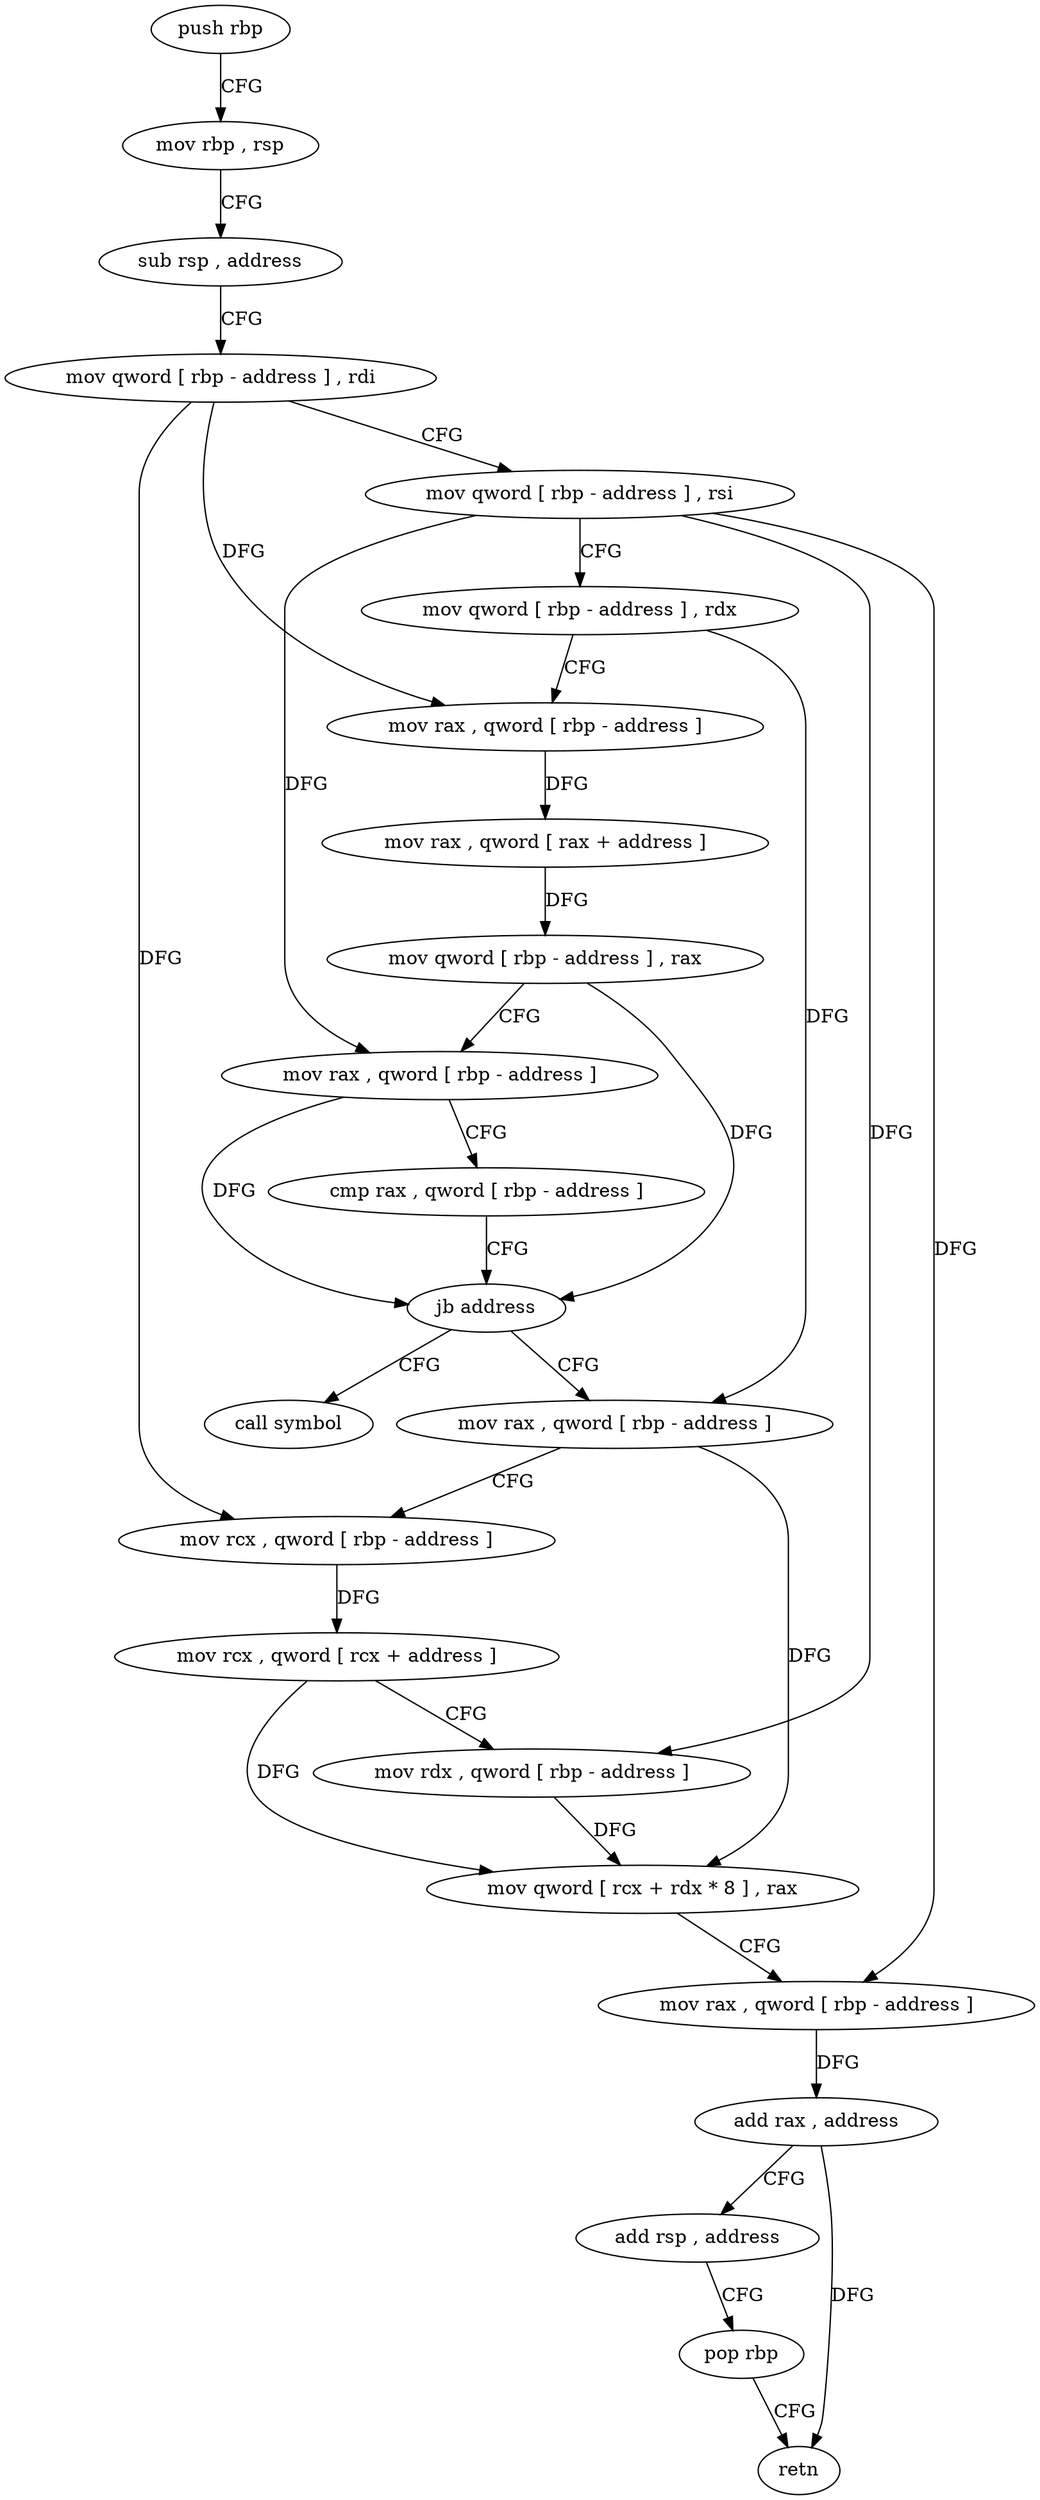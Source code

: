 digraph "func" {
"195600" [label = "push rbp" ]
"195601" [label = "mov rbp , rsp" ]
"195604" [label = "sub rsp , address" ]
"195608" [label = "mov qword [ rbp - address ] , rdi" ]
"195612" [label = "mov qword [ rbp - address ] , rsi" ]
"195616" [label = "mov qword [ rbp - address ] , rdx" ]
"195620" [label = "mov rax , qword [ rbp - address ]" ]
"195624" [label = "mov rax , qword [ rax + address ]" ]
"195628" [label = "mov qword [ rbp - address ] , rax" ]
"195632" [label = "mov rax , qword [ rbp - address ]" ]
"195636" [label = "cmp rax , qword [ rbp - address ]" ]
"195640" [label = "jb address" ]
"195651" [label = "mov rax , qword [ rbp - address ]" ]
"195646" [label = "call symbol" ]
"195655" [label = "mov rcx , qword [ rbp - address ]" ]
"195659" [label = "mov rcx , qword [ rcx + address ]" ]
"195663" [label = "mov rdx , qword [ rbp - address ]" ]
"195667" [label = "mov qword [ rcx + rdx * 8 ] , rax" ]
"195671" [label = "mov rax , qword [ rbp - address ]" ]
"195675" [label = "add rax , address" ]
"195681" [label = "add rsp , address" ]
"195685" [label = "pop rbp" ]
"195686" [label = "retn" ]
"195600" -> "195601" [ label = "CFG" ]
"195601" -> "195604" [ label = "CFG" ]
"195604" -> "195608" [ label = "CFG" ]
"195608" -> "195612" [ label = "CFG" ]
"195608" -> "195620" [ label = "DFG" ]
"195608" -> "195655" [ label = "DFG" ]
"195612" -> "195616" [ label = "CFG" ]
"195612" -> "195632" [ label = "DFG" ]
"195612" -> "195663" [ label = "DFG" ]
"195612" -> "195671" [ label = "DFG" ]
"195616" -> "195620" [ label = "CFG" ]
"195616" -> "195651" [ label = "DFG" ]
"195620" -> "195624" [ label = "DFG" ]
"195624" -> "195628" [ label = "DFG" ]
"195628" -> "195632" [ label = "CFG" ]
"195628" -> "195640" [ label = "DFG" ]
"195632" -> "195636" [ label = "CFG" ]
"195632" -> "195640" [ label = "DFG" ]
"195636" -> "195640" [ label = "CFG" ]
"195640" -> "195651" [ label = "CFG" ]
"195640" -> "195646" [ label = "CFG" ]
"195651" -> "195655" [ label = "CFG" ]
"195651" -> "195667" [ label = "DFG" ]
"195655" -> "195659" [ label = "DFG" ]
"195659" -> "195663" [ label = "CFG" ]
"195659" -> "195667" [ label = "DFG" ]
"195663" -> "195667" [ label = "DFG" ]
"195667" -> "195671" [ label = "CFG" ]
"195671" -> "195675" [ label = "DFG" ]
"195675" -> "195681" [ label = "CFG" ]
"195675" -> "195686" [ label = "DFG" ]
"195681" -> "195685" [ label = "CFG" ]
"195685" -> "195686" [ label = "CFG" ]
}

